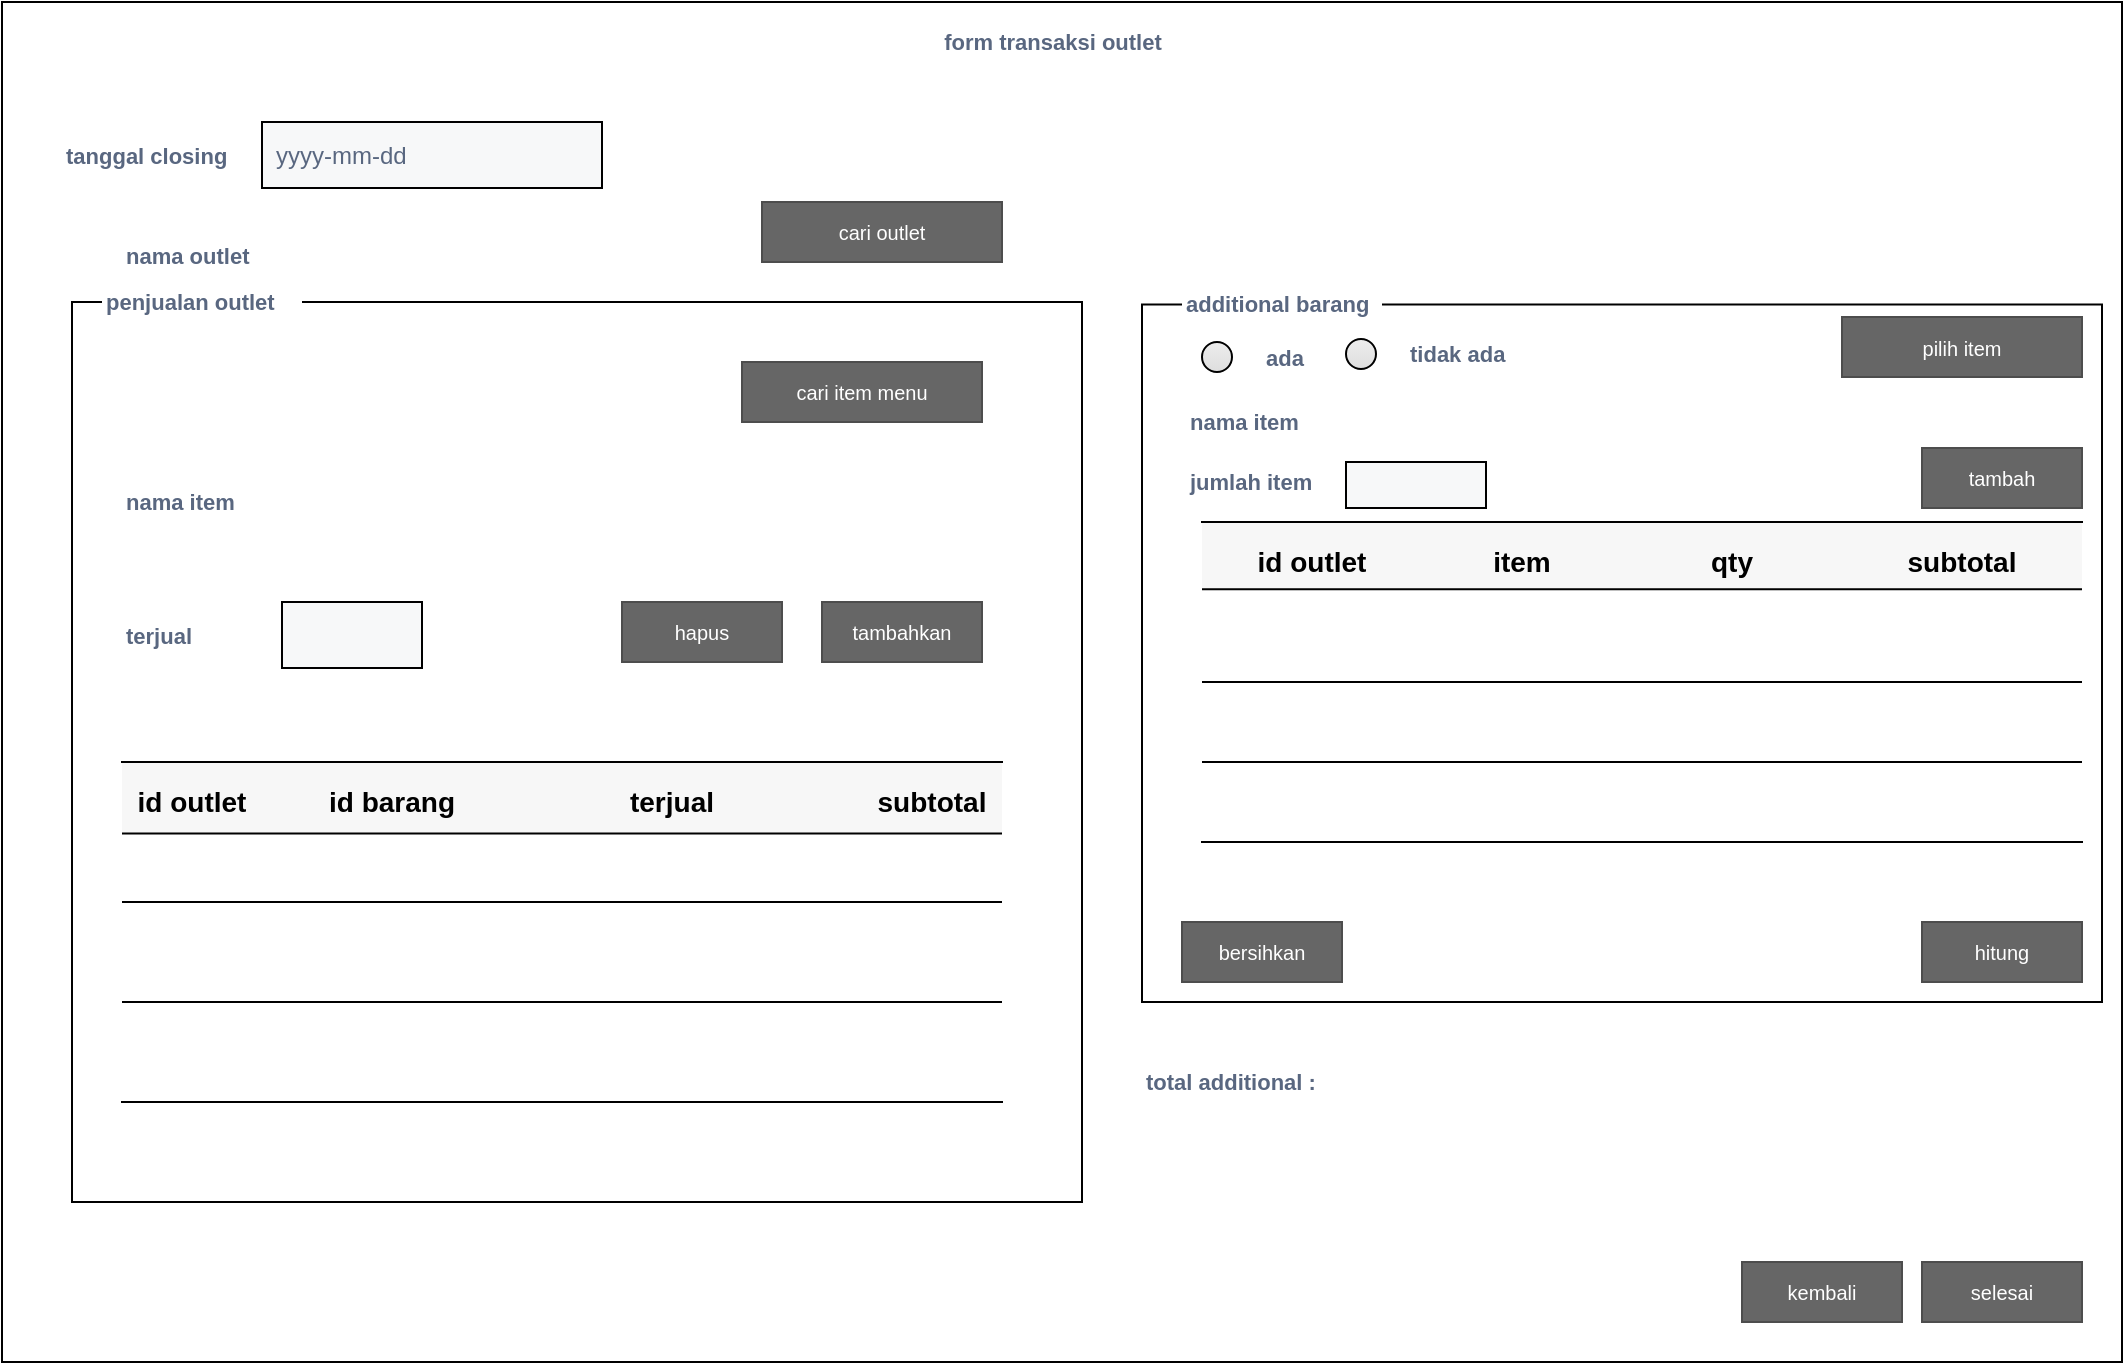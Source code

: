 <mxfile version="12.8.5" type="github">
  <diagram id="Le73pVYRDqwpICu9Pzlz" name="Page-1">
    <mxGraphModel dx="924" dy="439" grid="1" gridSize="10" guides="1" tooltips="1" connect="1" arrows="1" fold="1" page="1" pageScale="1" pageWidth="850" pageHeight="1100" math="0" shadow="0">
      <root>
        <mxCell id="0" />
        <mxCell id="1" parent="0" />
        <mxCell id="TnLdOB1Jf3c9-GiZ0hG3-1" value="" style="whiteSpace=wrap;html=1;rounded=0;shadow=0;labelBackgroundColor=none;strokeColor=#000000;strokeWidth=1;fillColor=none;fontFamily=Verdana;fontSize=12;fontColor=#000000;align=center;comic=0;" vertex="1" parent="1">
          <mxGeometry x="20" y="20" width="1060" height="680" as="geometry" />
        </mxCell>
        <mxCell id="TnLdOB1Jf3c9-GiZ0hG3-51" value="" style="group" vertex="1" connectable="0" parent="1">
          <mxGeometry x="590" y="160" width="480" height="360" as="geometry" />
        </mxCell>
        <mxCell id="TnLdOB1Jf3c9-GiZ0hG3-50" value="" style="rounded=0;whiteSpace=wrap;html=1;fillColor=#ffffff;" vertex="1" parent="TnLdOB1Jf3c9-GiZ0hG3-51">
          <mxGeometry y="11.25" width="480" height="348.75" as="geometry" />
        </mxCell>
        <mxCell id="TnLdOB1Jf3c9-GiZ0hG3-33" value="additional barang" style="fillColor=#ffffff;strokeColor=none;html=1;fontSize=11;fontStyle=0;align=left;fontColor=#596780;fontStyle=1;fontSize=11;comic=0;" vertex="1" parent="TnLdOB1Jf3c9-GiZ0hG3-51">
          <mxGeometry x="20" width="100" height="22.5" as="geometry" />
        </mxCell>
        <mxCell id="TnLdOB1Jf3c9-GiZ0hG3-65" value="bersihkan" style="rounded=0;html=1;shadow=0;dashed=0;whiteSpace=wrap;fontSize=10;fillColor=#666666;align=center;strokeColor=#4D4D4D;fontColor=#ffffff;comic=0;" vertex="1" parent="TnLdOB1Jf3c9-GiZ0hG3-51">
          <mxGeometry x="20" y="320" width="80" height="30" as="geometry" />
        </mxCell>
        <mxCell id="TnLdOB1Jf3c9-GiZ0hG3-66" value="hitung" style="rounded=0;html=1;shadow=0;dashed=0;whiteSpace=wrap;fontSize=10;fillColor=#666666;align=center;strokeColor=#4D4D4D;fontColor=#ffffff;comic=0;" vertex="1" parent="TnLdOB1Jf3c9-GiZ0hG3-51">
          <mxGeometry x="390" y="320" width="80" height="30" as="geometry" />
        </mxCell>
        <mxCell id="TnLdOB1Jf3c9-GiZ0hG3-34" value="form transaksi outlet" style="fillColor=none;strokeColor=none;html=1;fontSize=11;fontStyle=0;align=center;fontColor=#596780;fontStyle=1;fontSize=11;comic=0;" vertex="1" parent="1">
          <mxGeometry x="40" y="30" width="1010" height="20" as="geometry" />
        </mxCell>
        <mxCell id="TnLdOB1Jf3c9-GiZ0hG3-48" value="" style="rounded=0;whiteSpace=wrap;html=1;fillColor=none;" vertex="1" parent="1">
          <mxGeometry x="55" y="170" width="505" height="450" as="geometry" />
        </mxCell>
        <mxCell id="TnLdOB1Jf3c9-GiZ0hG3-2" value="cari item menu" style="rounded=0;html=1;shadow=0;dashed=0;whiteSpace=wrap;fontSize=10;fillColor=#666666;align=center;strokeColor=#4D4D4D;fontColor=#ffffff;comic=0;" vertex="1" parent="1">
          <mxGeometry x="390" y="200" width="120" height="30" as="geometry" />
        </mxCell>
        <mxCell id="TnLdOB1Jf3c9-GiZ0hG3-3" value="" style="group" vertex="1" connectable="0" parent="1">
          <mxGeometry x="80" y="130" width="250" height="33" as="geometry" />
        </mxCell>
        <mxCell id="TnLdOB1Jf3c9-GiZ0hG3-4" value="nama outlet" style="fillColor=none;strokeColor=none;html=1;fontSize=11;fontStyle=0;align=left;fontColor=#596780;fontStyle=1;fontSize=11;comic=0;" vertex="1" parent="TnLdOB1Jf3c9-GiZ0hG3-3">
          <mxGeometry y="6.5" width="70" height="20" as="geometry" />
        </mxCell>
        <mxCell id="TnLdOB1Jf3c9-GiZ0hG3-5" value="penjualan outlet" style="fillColor=#ffffff;strokeColor=none;html=1;fontSize=11;fontStyle=0;align=left;fontColor=#596780;fontStyle=1;fontSize=11;comic=0;" vertex="1" parent="1">
          <mxGeometry x="70" y="160" width="100" height="20" as="geometry" />
        </mxCell>
        <mxCell id="TnLdOB1Jf3c9-GiZ0hG3-10" value="" style="shape=partialRectangle;right=0;left=0;strokeColor=#000000;fillColor=#ffffff;whiteSpace=wrap;" vertex="1" parent="1">
          <mxGeometry x="80" y="400" width="440" height="170" as="geometry" />
        </mxCell>
        <mxCell id="TnLdOB1Jf3c9-GiZ0hG3-11" value="" style="html=1;shadow=0;dashed=0;shape=mxgraph.bootstrap.horLines;strokeColor=inherit;fillColor=#000000;fillOpacity=3;resizeWidth=1;" vertex="1" parent="TnLdOB1Jf3c9-GiZ0hG3-10">
          <mxGeometry width="440" height="40" relative="1" as="geometry" />
        </mxCell>
        <mxCell id="TnLdOB1Jf3c9-GiZ0hG3-13" value="id outlet" style="html=1;shadow=0;dashed=0;shape=mxgraph.bootstrap.rect;strokeColor=none;fillColor=none;fontSize=14;fontStyle=1;align=center;whiteSpace=wrap;resizeHeight=1;" vertex="1" parent="TnLdOB1Jf3c9-GiZ0hG3-11">
          <mxGeometry width="70" height="40" relative="1" as="geometry">
            <mxPoint as="offset" />
          </mxGeometry>
        </mxCell>
        <mxCell id="TnLdOB1Jf3c9-GiZ0hG3-15" value="id barang" style="html=1;shadow=0;dashed=0;shape=mxgraph.bootstrap.rect;strokeColor=none;fillColor=none;fontSize=14;fontStyle=1;align=center;whiteSpace=wrap;resizeHeight=1;" vertex="1" parent="TnLdOB1Jf3c9-GiZ0hG3-11">
          <mxGeometry width="90" height="40" relative="1" as="geometry">
            <mxPoint x="90" as="offset" />
          </mxGeometry>
        </mxCell>
        <mxCell id="TnLdOB1Jf3c9-GiZ0hG3-16" value="terjual" style="html=1;shadow=0;dashed=0;shape=mxgraph.bootstrap.rect;strokeColor=none;fillColor=none;fontSize=14;fontStyle=1;align=center;whiteSpace=wrap;resizeHeight=1;" vertex="1" parent="TnLdOB1Jf3c9-GiZ0hG3-11">
          <mxGeometry width="90" height="40" relative="1" as="geometry">
            <mxPoint x="230" as="offset" />
          </mxGeometry>
        </mxCell>
        <mxCell id="TnLdOB1Jf3c9-GiZ0hG3-17" value="subtotal" style="html=1;shadow=0;dashed=0;shape=mxgraph.bootstrap.rect;strokeColor=none;fillColor=none;fontSize=14;fontStyle=1;align=center;whiteSpace=wrap;resizeHeight=1;" vertex="1" parent="TnLdOB1Jf3c9-GiZ0hG3-11">
          <mxGeometry width="70" height="40" relative="1" as="geometry">
            <mxPoint x="370" as="offset" />
          </mxGeometry>
        </mxCell>
        <mxCell id="TnLdOB1Jf3c9-GiZ0hG3-18" value="" style="strokeColor=#000000;fillColor=inherit;gradientColor=inherit;html=1;shadow=0;dashed=0;shape=mxgraph.bootstrap.horLines;resizeWidth=1;" vertex="1" parent="TnLdOB1Jf3c9-GiZ0hG3-10">
          <mxGeometry width="440" height="50" relative="1" as="geometry">
            <mxPoint y="120" as="offset" />
          </mxGeometry>
        </mxCell>
        <mxCell id="TnLdOB1Jf3c9-GiZ0hG3-19" value="" style="strokeColor=#000000;fillColor=inherit;gradientColor=inherit;html=1;shadow=0;dashed=0;shape=mxgraph.bootstrap.horLines;resizeWidth=1;" vertex="1" parent="TnLdOB1Jf3c9-GiZ0hG3-10">
          <mxGeometry y="35.79" width="440" height="34.21" as="geometry">
            <mxPoint y="140" as="offset" />
          </mxGeometry>
        </mxCell>
        <mxCell id="TnLdOB1Jf3c9-GiZ0hG3-20" value="hapus" style="rounded=0;html=1;shadow=0;dashed=0;whiteSpace=wrap;fontSize=10;fillColor=#666666;align=center;strokeColor=#4D4D4D;fontColor=#ffffff;comic=0;" vertex="1" parent="1">
          <mxGeometry x="330" y="320" width="80" height="30" as="geometry" />
        </mxCell>
        <mxCell id="TnLdOB1Jf3c9-GiZ0hG3-21" value="tambahkan" style="rounded=0;html=1;shadow=0;dashed=0;whiteSpace=wrap;fontSize=10;fillColor=#666666;align=center;strokeColor=#4D4D4D;fontColor=#ffffff;comic=0;" vertex="1" parent="1">
          <mxGeometry x="430" y="320" width="80" height="30" as="geometry" />
        </mxCell>
        <mxCell id="TnLdOB1Jf3c9-GiZ0hG3-22" value="" style="shape=partialRectangle;right=0;left=0;strokeColor=#000000;fillColor=#ffffff;whiteSpace=wrap;" vertex="1" parent="1">
          <mxGeometry x="620" y="280" width="440" height="160" as="geometry" />
        </mxCell>
        <mxCell id="TnLdOB1Jf3c9-GiZ0hG3-23" value="" style="html=1;shadow=0;dashed=0;shape=mxgraph.bootstrap.horLines;strokeColor=inherit;fillColor=#000000;fillOpacity=3;resizeWidth=1;" vertex="1" parent="TnLdOB1Jf3c9-GiZ0hG3-22">
          <mxGeometry width="440" height="40" relative="1" as="geometry" />
        </mxCell>
        <mxCell id="TnLdOB1Jf3c9-GiZ0hG3-24" value="id outlet" style="html=1;shadow=0;dashed=0;shape=mxgraph.bootstrap.rect;strokeColor=none;fillColor=none;fontSize=14;fontStyle=1;align=center;whiteSpace=wrap;resizeHeight=1;" vertex="1" parent="TnLdOB1Jf3c9-GiZ0hG3-23">
          <mxGeometry width="90" height="40" relative="1" as="geometry">
            <mxPoint x="10" as="offset" />
          </mxGeometry>
        </mxCell>
        <mxCell id="TnLdOB1Jf3c9-GiZ0hG3-25" value="item" style="html=1;shadow=0;dashed=0;shape=mxgraph.bootstrap.rect;strokeColor=none;fillColor=none;fontSize=14;fontStyle=1;align=center;whiteSpace=wrap;resizeHeight=1;" vertex="1" parent="TnLdOB1Jf3c9-GiZ0hG3-23">
          <mxGeometry width="100" height="40" relative="1" as="geometry">
            <mxPoint x="110" as="offset" />
          </mxGeometry>
        </mxCell>
        <mxCell id="TnLdOB1Jf3c9-GiZ0hG3-26" value="qty" style="html=1;shadow=0;dashed=0;shape=mxgraph.bootstrap.rect;strokeColor=none;fillColor=none;fontSize=14;fontStyle=1;align=center;whiteSpace=wrap;resizeHeight=1;" vertex="1" parent="TnLdOB1Jf3c9-GiZ0hG3-23">
          <mxGeometry width="90" height="40" relative="1" as="geometry">
            <mxPoint x="220" as="offset" />
          </mxGeometry>
        </mxCell>
        <mxCell id="TnLdOB1Jf3c9-GiZ0hG3-27" value="subtotal" style="html=1;shadow=0;dashed=0;shape=mxgraph.bootstrap.rect;strokeColor=none;fillColor=none;fontSize=14;fontStyle=1;align=center;whiteSpace=wrap;resizeHeight=1;" vertex="1" parent="TnLdOB1Jf3c9-GiZ0hG3-23">
          <mxGeometry width="120" height="40" relative="1" as="geometry">
            <mxPoint x="320" as="offset" />
          </mxGeometry>
        </mxCell>
        <mxCell id="TnLdOB1Jf3c9-GiZ0hG3-28" value="" style="strokeColor=#000000;fillColor=inherit;gradientColor=inherit;html=1;shadow=0;dashed=0;shape=mxgraph.bootstrap.horLines;resizeWidth=1;" vertex="1" parent="TnLdOB1Jf3c9-GiZ0hG3-22">
          <mxGeometry width="440" height="40" relative="1" as="geometry">
            <mxPoint y="120" as="offset" />
          </mxGeometry>
        </mxCell>
        <mxCell id="TnLdOB1Jf3c9-GiZ0hG3-29" value="" style="strokeColor=#000000;fillColor=inherit;gradientColor=inherit;html=1;shadow=0;dashed=0;shape=mxgraph.bootstrap.horLines;resizeWidth=1;" vertex="1" parent="TnLdOB1Jf3c9-GiZ0hG3-22">
          <mxGeometry y="33.68" width="440" height="46.32" as="geometry">
            <mxPoint y="140" as="offset" />
          </mxGeometry>
        </mxCell>
        <mxCell id="TnLdOB1Jf3c9-GiZ0hG3-35" value="kembali" style="rounded=0;html=1;shadow=0;dashed=0;whiteSpace=wrap;fontSize=10;fillColor=#666666;align=center;strokeColor=#4D4D4D;fontColor=#ffffff;comic=0;" vertex="1" parent="1">
          <mxGeometry x="890" y="650" width="80" height="30" as="geometry" />
        </mxCell>
        <mxCell id="TnLdOB1Jf3c9-GiZ0hG3-37" value="selesai" style="rounded=0;html=1;shadow=0;dashed=0;whiteSpace=wrap;fontSize=10;fillColor=#666666;align=center;strokeColor=#4D4D4D;fontColor=#ffffff;comic=0;" vertex="1" parent="1">
          <mxGeometry x="980" y="650" width="80" height="30" as="geometry" />
        </mxCell>
        <mxCell id="TnLdOB1Jf3c9-GiZ0hG3-47" value="cari outlet" style="rounded=0;html=1;shadow=0;dashed=0;whiteSpace=wrap;fontSize=10;fillColor=#666666;align=center;strokeColor=#4D4D4D;fontColor=#ffffff;comic=0;" vertex="1" parent="1">
          <mxGeometry x="400" y="120" width="120" height="30" as="geometry" />
        </mxCell>
        <mxCell id="TnLdOB1Jf3c9-GiZ0hG3-43" value="" style="rounded=0;arcSize=9;fillColor=#F7F8F9;align=left;spacingLeft=5;strokeColor=#000000;html=1;strokeWidth=1;fontColor=#596780;fontSize=12;comic=0;" vertex="1" parent="1">
          <mxGeometry x="160" y="320" width="70" height="33" as="geometry" />
        </mxCell>
        <mxCell id="TnLdOB1Jf3c9-GiZ0hG3-42" value="terjual" style="fillColor=none;strokeColor=none;html=1;fontSize=11;fontStyle=0;align=left;fontColor=#596780;fontStyle=1;fontSize=11;comic=0;" vertex="1" parent="1">
          <mxGeometry x="80" y="326.5" width="70" height="20" as="geometry" />
        </mxCell>
        <mxCell id="TnLdOB1Jf3c9-GiZ0hG3-49" value="nama item" style="fillColor=none;strokeColor=none;html=1;fontSize=11;fontStyle=0;align=left;fontColor=#596780;fontStyle=1;fontSize=11;comic=0;" vertex="1" parent="1">
          <mxGeometry x="80" y="260" width="70" height="20" as="geometry" />
        </mxCell>
        <mxCell id="TnLdOB1Jf3c9-GiZ0hG3-55" value="" style="group" vertex="1" connectable="0" parent="1">
          <mxGeometry x="620" y="187.5" width="70" height="20" as="geometry" />
        </mxCell>
        <mxCell id="TnLdOB1Jf3c9-GiZ0hG3-52" value="" style="html=1;shadow=0;dashed=0;shape=mxgraph.bootstrap.radioButton2;labelPosition=right;verticalLabelPosition=middle;align=left;verticalAlign=middle;gradientColor=#DEDEDE;fillColor=#EDEDED;checked=0;spacing=5;checkedFill=#0085FC;checkedStroke=#ffffff;rounded=0;" vertex="1" parent="TnLdOB1Jf3c9-GiZ0hG3-55">
          <mxGeometry y="2.5" width="15" height="15" as="geometry" />
        </mxCell>
        <mxCell id="TnLdOB1Jf3c9-GiZ0hG3-54" value="ada" style="fillColor=none;strokeColor=none;html=1;fontSize=11;fontStyle=0;align=left;fontColor=#596780;fontStyle=1;fontSize=11;comic=0;" vertex="1" parent="TnLdOB1Jf3c9-GiZ0hG3-55">
          <mxGeometry x="30" width="40" height="20" as="geometry" />
        </mxCell>
        <mxCell id="TnLdOB1Jf3c9-GiZ0hG3-56" value="" style="group" vertex="1" connectable="0" parent="1">
          <mxGeometry x="692" y="186" width="70" height="20" as="geometry" />
        </mxCell>
        <mxCell id="TnLdOB1Jf3c9-GiZ0hG3-57" value="" style="html=1;shadow=0;dashed=0;shape=mxgraph.bootstrap.radioButton2;labelPosition=right;verticalLabelPosition=middle;align=left;verticalAlign=middle;gradientColor=#DEDEDE;fillColor=#EDEDED;checked=0;spacing=5;checkedFill=#0085FC;checkedStroke=#ffffff;rounded=0;" vertex="1" parent="TnLdOB1Jf3c9-GiZ0hG3-56">
          <mxGeometry y="2.5" width="15" height="15" as="geometry" />
        </mxCell>
        <mxCell id="TnLdOB1Jf3c9-GiZ0hG3-58" value="tidak ada" style="fillColor=none;strokeColor=none;html=1;fontSize=11;fontStyle=0;align=left;fontColor=#596780;fontStyle=1;fontSize=11;comic=0;" vertex="1" parent="TnLdOB1Jf3c9-GiZ0hG3-56">
          <mxGeometry x="30" width="40" height="20" as="geometry" />
        </mxCell>
        <mxCell id="TnLdOB1Jf3c9-GiZ0hG3-60" value="nama item" style="fillColor=none;strokeColor=none;html=1;fontSize=11;fontStyle=0;align=left;fontColor=#596780;fontStyle=1;fontSize=11;comic=0;" vertex="1" parent="1">
          <mxGeometry x="612" y="220" width="70" height="20" as="geometry" />
        </mxCell>
        <mxCell id="TnLdOB1Jf3c9-GiZ0hG3-61" value="" style="rounded=0;arcSize=9;fillColor=#F7F8F9;align=left;spacingLeft=5;strokeColor=#000000;html=1;strokeWidth=1;fontColor=#596780;fontSize=12;comic=0;" vertex="1" parent="1">
          <mxGeometry x="692" y="250" width="70" height="23" as="geometry" />
        </mxCell>
        <mxCell id="TnLdOB1Jf3c9-GiZ0hG3-62" value="jumlah item" style="fillColor=none;strokeColor=none;html=1;fontSize=11;fontStyle=0;align=left;fontColor=#596780;fontStyle=1;fontSize=11;comic=0;" vertex="1" parent="1">
          <mxGeometry x="612" y="250" width="70" height="20" as="geometry" />
        </mxCell>
        <mxCell id="TnLdOB1Jf3c9-GiZ0hG3-63" value="tambah" style="rounded=0;html=1;shadow=0;dashed=0;whiteSpace=wrap;fontSize=10;fillColor=#666666;align=center;strokeColor=#4D4D4D;fontColor=#ffffff;comic=0;" vertex="1" parent="1">
          <mxGeometry x="980" y="243" width="80" height="30" as="geometry" />
        </mxCell>
        <mxCell id="TnLdOB1Jf3c9-GiZ0hG3-64" value="pilih item" style="rounded=0;html=1;shadow=0;dashed=0;whiteSpace=wrap;fontSize=10;fillColor=#666666;align=center;strokeColor=#4D4D4D;fontColor=#ffffff;comic=0;" vertex="1" parent="1">
          <mxGeometry x="940" y="177.5" width="120" height="30" as="geometry" />
        </mxCell>
        <mxCell id="TnLdOB1Jf3c9-GiZ0hG3-67" value="" style="group" vertex="1" connectable="0" parent="1">
          <mxGeometry x="50" y="80" width="270" height="33" as="geometry" />
        </mxCell>
        <mxCell id="TnLdOB1Jf3c9-GiZ0hG3-7" value="tanggal closing" style="fillColor=none;strokeColor=none;html=1;fontSize=11;fontStyle=0;align=left;fontColor=#596780;fontStyle=1;fontSize=11;comic=0;" vertex="1" parent="TnLdOB1Jf3c9-GiZ0hG3-67">
          <mxGeometry y="6.5" width="70" height="20" as="geometry" />
        </mxCell>
        <mxCell id="TnLdOB1Jf3c9-GiZ0hG3-8" value="yyyy-mm-dd" style="rounded=0;arcSize=9;fillColor=#F7F8F9;align=left;spacingLeft=5;strokeColor=#000000;html=1;strokeWidth=1;fontColor=#596780;fontSize=12;comic=0;" vertex="1" parent="TnLdOB1Jf3c9-GiZ0hG3-67">
          <mxGeometry x="100" width="170" height="33" as="geometry" />
        </mxCell>
        <mxCell id="TnLdOB1Jf3c9-GiZ0hG3-68" value="total additional :&amp;nbsp;" style="fillColor=none;strokeColor=none;html=1;fontSize=11;fontStyle=0;align=left;fontColor=#596780;fontStyle=1;fontSize=11;comic=0;" vertex="1" parent="1">
          <mxGeometry x="590" y="550" width="100" height="20" as="geometry" />
        </mxCell>
      </root>
    </mxGraphModel>
  </diagram>
</mxfile>
